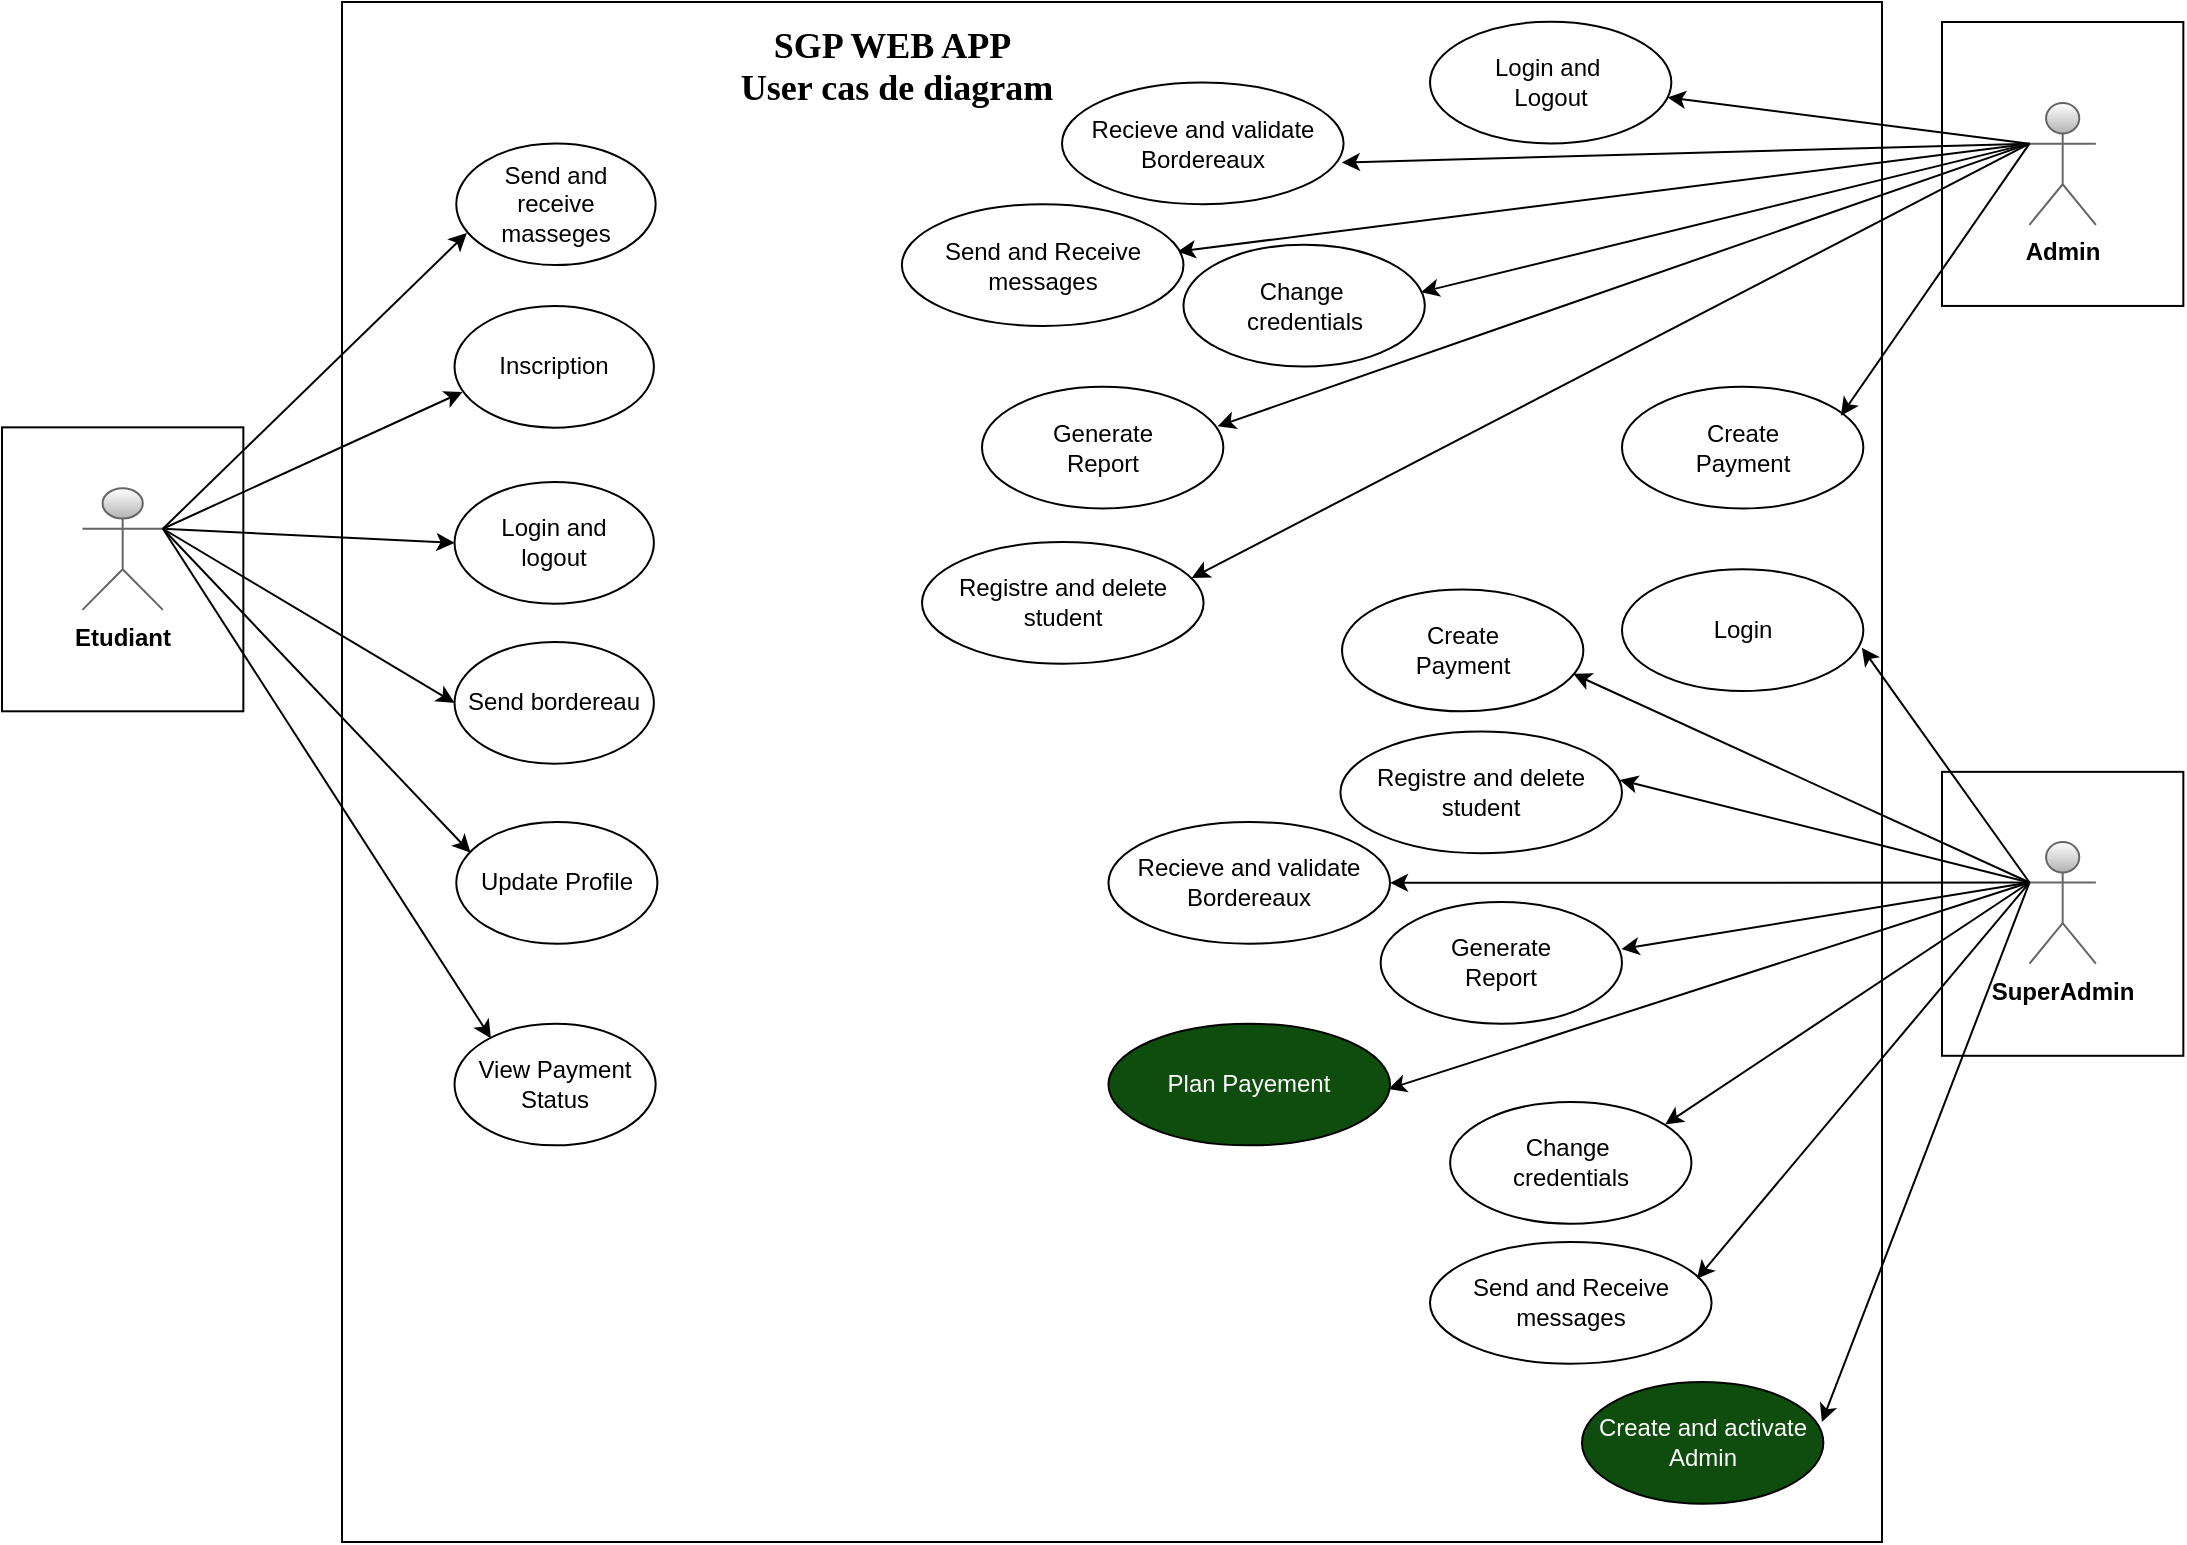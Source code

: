 <mxfile>
    <diagram id="oviRkHWN9tFq3jFpz3e7" name="Page-1">
        <mxGraphModel dx="1979" dy="1834" grid="1" gridSize="10" guides="1" tooltips="1" connect="1" arrows="1" fold="1" page="1" pageScale="1" pageWidth="850" pageHeight="1100" math="0" shadow="0">
            <root>
                <mxCell id="0"/>
                <mxCell id="1" parent="0"/>
                <mxCell id="86" value="" style="group" parent="1" vertex="1" connectable="0">
                    <mxGeometry x="-410" y="-80" width="965.67" height="750" as="geometry"/>
                </mxCell>
                <mxCell id="72" value="" style="group" parent="86" vertex="1" connectable="0">
                    <mxGeometry x="969.996" y="-10.002" width="120.674" height="141.972" as="geometry"/>
                </mxCell>
                <mxCell id="69" value="" style="whiteSpace=wrap;html=1;" parent="72" vertex="1">
                    <mxGeometry width="120.674" height="141.972" as="geometry"/>
                </mxCell>
                <mxCell id="70" value="&lt;b&gt;&lt;font color=&quot;#000000&quot; style=&quot;background-color: rgb(255 , 255 , 255)&quot;&gt;Admin&lt;/font&gt;&lt;/b&gt;" style="shape=umlActor;verticalLabelPosition=bottom;verticalAlign=top;html=1;outlineConnect=0;strokeColor=#666666;gradientColor=#b3b3b3;fillColor=#FFFFFF;" parent="72" vertex="1">
                    <mxGeometry x="43.724" y="40.563" width="33.229" height="60.845" as="geometry"/>
                </mxCell>
                <mxCell id="2" value="" style="whiteSpace=wrap;html=1;aspect=fixed;" parent="86" vertex="1">
                    <mxGeometry x="170" y="-20" width="770" height="770" as="geometry"/>
                </mxCell>
                <mxCell id="3" value="&lt;font face=&quot;Verdana&quot; style=&quot;font-size: 18px&quot;&gt;&lt;b&gt;SGP WEB APP&amp;nbsp;&lt;br&gt;&lt;/b&gt;&lt;span class=&quot;ILfuVd&quot;&gt;&lt;span class=&quot;hgKElc&quot;&gt;&lt;b&gt;User cas de diagram&lt;/b&gt;&lt;/span&gt;&lt;/span&gt;&lt;br&gt;&lt;/font&gt;&amp;nbsp;" style="text;html=1;strokeColor=none;fillColor=none;align=center;verticalAlign=middle;whiteSpace=wrap;rounded=0;" parent="86" vertex="1">
                    <mxGeometry x="302.942" y="10.141" width="289.115" height="20.282" as="geometry"/>
                </mxCell>
                <mxCell id="20" value="Create&lt;br&gt;Payment" style="ellipse;whiteSpace=wrap;html=1;" parent="86" vertex="1">
                    <mxGeometry x="809.994" y="172.386" width="120.674" height="60.845" as="geometry"/>
                </mxCell>
                <mxCell id="34" value="Login and&amp;nbsp;&lt;br&gt;Logout" style="ellipse;whiteSpace=wrap;html=1;" parent="86" vertex="1">
                    <mxGeometry x="713.998" y="-10.137" width="120.674" height="60.845" as="geometry"/>
                </mxCell>
                <mxCell id="55" value="" style="group" parent="86" vertex="1" connectable="0">
                    <mxGeometry y="192.676" width="120.674" height="141.972" as="geometry"/>
                </mxCell>
                <mxCell id="53" value="&lt;span style=&quot;color: rgba(0 , 0 , 0 , 0) ; font-family: monospace ; font-size: 0px&quot;&gt;%3CmxGraphModel%3E%3Croot%3E%3CmxCell%20id%3D%220%22%2F%3E%3CmxCell%20id%3D%221%22%20parent%3D%220%22%2F%3E%3CmxCell%20id%3D%222%22%20value%3D%22%22%20style%3D%22group%22%20vertex%3D%221%22%20connectable%3D%220%22%20parent%3D%221%22%3E%3CmxGeometry%20x%3D%22-80%22%20y%3D%22290%22%20width%3D%22120%22%20height%3D%22140%22%20as%3D%22geometry%22%2F%3E%3C%2FmxCell%3E%3CmxCell%20id%3D%223%22%20value%3D%22%22%20style%3D%22whiteSpace%3Dwrap%3Bhtml%3D1%3B%22%20vertex%3D%221%22%20parent%3D%222%22%3E%3CmxGeometry%20width%3D%22120%22%20height%3D%22140%22%20as%3D%22geometry%22%2F%3E%3C%2FmxCell%3E%3CmxCell%20id%3D%224%22%20value%3D%22%26lt%3Bb%26gt%3B%26lt%3Bfont%20color%3D%26quot%3B%23000000%26quot%3B%26gt%3BEtudiant%26lt%3B%2Ffont%26gt%3B%26lt%3B%2Fb%26gt%3B%22%20style%3D%22shape%3DumlActor%3BverticalLabelPosition%3Dbottom%3BverticalAlign%3Dtop%3Bhtml%3D1%3BoutlineConnect%3D0%3BstrokeColor%3D%23666666%3BgradientColor%3D%23b3b3b3%3BfillColor%3D%23FFFFFF%3B%22%20vertex%3D%221%22%20parent%3D%222%22%3E%3CmxGeometry%20x%3D%2240%22%20y%3D%2230%22%20width%3D%2233.043%22%20height%3D%2260%22%20as%3D%22geometry%22%2F%3E%3C%2FmxCell%3E%3C%2Froot%3E%3C%2FmxGraphModel%3E&lt;/span&gt;" style="whiteSpace=wrap;html=1;" parent="55" vertex="1">
                    <mxGeometry width="120.674" height="141.972" as="geometry"/>
                </mxCell>
                <mxCell id="4" value="&lt;b&gt;&lt;font color=&quot;#000000&quot; style=&quot;background-color: rgb(255 , 255 , 255)&quot;&gt;Etudiant&lt;/font&gt;&lt;/b&gt;" style="shape=umlActor;verticalLabelPosition=bottom;verticalAlign=top;html=1;outlineConnect=0;strokeColor=#666666;gradientColor=#b3b3b3;fillColor=#FFFFFF;" parent="55" vertex="1">
                    <mxGeometry x="40.225" y="30.423" width="40.225" height="60.845" as="geometry"/>
                </mxCell>
                <mxCell id="6" value="Inscription" style="ellipse;whiteSpace=wrap;html=1;" parent="86" vertex="1">
                    <mxGeometry x="226.264" y="131.97" width="99.687" height="60.845" as="geometry"/>
                </mxCell>
                <mxCell id="7" value="Login and&lt;br&gt;logout" style="ellipse;whiteSpace=wrap;html=1;" parent="86" vertex="1">
                    <mxGeometry x="226.264" y="219.997" width="99.687" height="60.845" as="geometry"/>
                </mxCell>
                <mxCell id="8" value="Send bordereau" style="ellipse;whiteSpace=wrap;html=1;" parent="86" vertex="1">
                    <mxGeometry x="226.264" y="300.004" width="99.687" height="60.845" as="geometry"/>
                </mxCell>
                <mxCell id="9" value="Update Profile" style="ellipse;whiteSpace=wrap;html=1;" parent="86" vertex="1">
                    <mxGeometry x="227.142" y="390.0" width="100.562" height="60.845" as="geometry"/>
                </mxCell>
                <mxCell id="76" style="edgeStyle=none;html=1;exitX=1;exitY=0.333;exitDx=0;exitDy=0;exitPerimeter=0;entryX=0.04;entryY=0.707;entryDx=0;entryDy=0;entryPerimeter=0;" parent="86" source="4" target="6" edge="1">
                    <mxGeometry relative="1" as="geometry">
                        <mxPoint x="237.326" y="129.803" as="targetPoint"/>
                    </mxGeometry>
                </mxCell>
                <mxCell id="79" style="edgeStyle=none;html=1;entryX=0;entryY=0.5;entryDx=0;entryDy=0;" parent="86" target="7" edge="1">
                    <mxGeometry relative="1" as="geometry">
                        <mxPoint x="80.449" y="243.38" as="sourcePoint"/>
                    </mxGeometry>
                </mxCell>
                <mxCell id="80" style="edgeStyle=none;html=1;entryX=0;entryY=0.5;entryDx=0;entryDy=0;" parent="86" target="8" edge="1">
                    <mxGeometry relative="1" as="geometry">
                        <mxPoint x="80.449" y="243.38" as="sourcePoint"/>
                    </mxGeometry>
                </mxCell>
                <mxCell id="82" style="edgeStyle=none;html=1;entryX=0.071;entryY=0.253;entryDx=0;entryDy=0;entryPerimeter=0;" parent="86" target="9" edge="1">
                    <mxGeometry relative="1" as="geometry">
                        <mxPoint x="80.449" y="243.38" as="sourcePoint"/>
                    </mxGeometry>
                </mxCell>
                <mxCell id="83" value="&lt;div&gt;&lt;span&gt;Registre and delete student&lt;/span&gt;&lt;/div&gt;" style="ellipse;whiteSpace=wrap;html=1;align=center;" parent="86" vertex="1">
                    <mxGeometry x="460.008" y="250.0" width="140.787" height="60.845" as="geometry"/>
                </mxCell>
                <mxCell id="87" style="edgeStyle=none;html=1;exitX=0;exitY=0.333;exitDx=0;exitDy=0;exitPerimeter=0;" parent="86" source="70" target="34" edge="1">
                    <mxGeometry relative="1" as="geometry"/>
                </mxCell>
                <mxCell id="89" value="&lt;font color=&quot;#ffffff&quot;&gt;Create and activate Admin&lt;/font&gt;" style="ellipse;whiteSpace=wrap;html=1;fillColor=#0F4D0F;" parent="86" vertex="1">
                    <mxGeometry x="790.004" y="670.003" width="120.674" height="60.845" as="geometry"/>
                </mxCell>
                <mxCell id="96" style="edgeStyle=none;html=1;entryX=0.958;entryY=0.295;entryDx=0;entryDy=0;exitX=0;exitY=0.333;exitDx=0;exitDy=0;exitPerimeter=0;entryPerimeter=0;" parent="86" source="70" target="83" edge="1">
                    <mxGeometry relative="1" as="geometry">
                        <mxPoint x="817.567" y="365.07" as="sourcePoint"/>
                    </mxGeometry>
                </mxCell>
                <mxCell id="98" value="View Payment&lt;br&gt;Status" style="ellipse;whiteSpace=wrap;html=1;" parent="86" vertex="1">
                    <mxGeometry x="226.264" y="490.836" width="100.562" height="60.845" as="geometry"/>
                </mxCell>
                <mxCell id="109" style="edgeStyle=none;html=1;entryX=0.181;entryY=0.12;entryDx=0;entryDy=0;entryPerimeter=0;exitX=1;exitY=0.333;exitDx=0;exitDy=0;exitPerimeter=0;" parent="86" source="4" target="98" edge="1">
                    <mxGeometry relative="1" as="geometry">
                        <mxPoint x="-351.966" y="243.38" as="sourcePoint"/>
                        <mxPoint x="-203.939" y="361.46" as="targetPoint"/>
                    </mxGeometry>
                </mxCell>
                <mxCell id="110" value="Send and&lt;br&gt;receive&lt;br&gt;masseges" style="ellipse;whiteSpace=wrap;html=1;" parent="86" vertex="1">
                    <mxGeometry x="227.138" y="50.704" width="99.687" height="60.845" as="geometry"/>
                </mxCell>
                <mxCell id="111" style="edgeStyle=none;html=1;exitX=1;exitY=0.333;exitDx=0;exitDy=0;exitPerimeter=0;entryX=0.053;entryY=0.737;entryDx=0;entryDy=0;entryPerimeter=0;" parent="86" source="4" target="110" edge="1">
                    <mxGeometry relative="1" as="geometry">
                        <mxPoint x="-228.103" y="139.558" as="targetPoint"/>
                        <mxPoint x="-377.107" y="223.099" as="sourcePoint"/>
                    </mxGeometry>
                </mxCell>
                <mxCell id="117" style="edgeStyle=none;html=1;entryX=0.979;entryY=0.389;entryDx=0;entryDy=0;exitX=0;exitY=0.333;exitDx=0;exitDy=0;exitPerimeter=0;entryPerimeter=0;" parent="86" source="70" target="119" edge="1">
                    <mxGeometry relative="1" as="geometry">
                        <mxPoint x="495.0" y="275.21" as="sourcePoint"/>
                        <mxPoint x="270.844" y="224.513" as="targetPoint"/>
                    </mxGeometry>
                </mxCell>
                <mxCell id="118" style="edgeStyle=none;html=1;entryX=0.907;entryY=0.238;entryDx=0;entryDy=0;exitX=0;exitY=0.333;exitDx=0;exitDy=0;exitPerimeter=0;entryPerimeter=0;" parent="86" source="70" target="20" edge="1">
                    <mxGeometry relative="1" as="geometry">
                        <mxPoint x="398.05" y="52.113" as="sourcePoint"/>
                        <mxPoint x="237.055" y="197.863" as="targetPoint"/>
                    </mxGeometry>
                </mxCell>
                <mxCell id="119" value="Send and Receive&lt;br&gt;messages" style="ellipse;whiteSpace=wrap;html=1;align=center;" parent="86" vertex="1">
                    <mxGeometry x="449.948" y="81.13" width="140.787" height="60.845" as="geometry"/>
                </mxCell>
                <mxCell id="120" value="Recieve and validate&lt;br&gt;Bordereaux" style="ellipse;whiteSpace=wrap;html=1;align=center;" parent="86" vertex="1">
                    <mxGeometry x="529.998" y="20.28" width="140.787" height="60.845" as="geometry"/>
                </mxCell>
                <mxCell id="121" style="edgeStyle=none;html=1;entryX=0.994;entryY=0.657;entryDx=0;entryDy=0;exitX=0;exitY=0.333;exitDx=0;exitDy=0;exitPerimeter=0;entryPerimeter=0;" parent="86" source="70" target="120" edge="1">
                    <mxGeometry relative="1" as="geometry">
                        <mxPoint x="451.28" y="41.973" as="sourcePoint"/>
                        <mxPoint x="266.995" y="178.283" as="targetPoint"/>
                    </mxGeometry>
                </mxCell>
                <mxCell id="123" value="Generate&lt;br&gt;Report" style="ellipse;whiteSpace=wrap;html=1;" parent="86" vertex="1">
                    <mxGeometry x="489.994" y="172.386" width="120.674" height="60.845" as="geometry"/>
                </mxCell>
                <mxCell id="124" value="Change&amp;nbsp;&lt;br&gt;credentials" style="ellipse;whiteSpace=wrap;html=1;" parent="86" vertex="1">
                    <mxGeometry x="590.734" y="101.406" width="120.674" height="60.845" as="geometry"/>
                </mxCell>
                <mxCell id="125" style="edgeStyle=none;html=1;entryX=0.976;entryY=0.325;entryDx=0;entryDy=0;exitX=0;exitY=0.333;exitDx=0;exitDy=0;exitPerimeter=0;entryPerimeter=0;" parent="86" source="70" target="123" edge="1">
                    <mxGeometry relative="1" as="geometry">
                        <mxPoint x="451.28" y="41.973" as="sourcePoint"/>
                        <mxPoint x="167.778" y="4.799" as="targetPoint"/>
                    </mxGeometry>
                </mxCell>
                <mxCell id="127" style="edgeStyle=none;html=1;entryX=0.985;entryY=0.389;entryDx=0;entryDy=0;exitX=0;exitY=0.333;exitDx=0;exitDy=0;exitPerimeter=0;entryPerimeter=0;" parent="86" source="70" target="124" edge="1">
                    <mxGeometry relative="1" as="geometry">
                        <mxPoint x="451.28" y="41.973" as="sourcePoint"/>
                        <mxPoint x="157.782" y="101.988" as="targetPoint"/>
                    </mxGeometry>
                </mxCell>
                <mxCell id="128" value="Login&lt;br&gt;" style="ellipse;whiteSpace=wrap;html=1;" parent="86" vertex="1">
                    <mxGeometry x="809.998" y="263.663" width="120.674" height="60.845" as="geometry"/>
                </mxCell>
                <mxCell id="129" value="Create&lt;br&gt;Payment" style="ellipse;whiteSpace=wrap;html=1;" parent="86" vertex="1">
                    <mxGeometry x="670.004" y="273.806" width="120.674" height="60.845" as="geometry"/>
                </mxCell>
                <mxCell id="130" value="&lt;div&gt;&lt;span&gt;Registre and delete student&lt;/span&gt;&lt;/div&gt;" style="ellipse;whiteSpace=wrap;html=1;align=center;" parent="86" vertex="1">
                    <mxGeometry x="669.208" y="344.79" width="140.787" height="60.845" as="geometry"/>
                </mxCell>
                <mxCell id="131" value="Generate&lt;br&gt;Report" style="ellipse;whiteSpace=wrap;html=1;" parent="86" vertex="1">
                    <mxGeometry x="689.324" y="429.996" width="120.674" height="60.845" as="geometry"/>
                </mxCell>
                <mxCell id="132" value="Send and Receive&lt;br&gt;messages" style="ellipse;whiteSpace=wrap;html=1;align=center;" parent="86" vertex="1">
                    <mxGeometry x="713.998" y="600.0" width="140.787" height="60.845" as="geometry"/>
                </mxCell>
                <mxCell id="133" value="Recieve and validate&lt;br&gt;Bordereaux" style="ellipse;whiteSpace=wrap;html=1;align=center;" parent="86" vertex="1">
                    <mxGeometry x="553.228" y="390.0" width="140.787" height="60.845" as="geometry"/>
                </mxCell>
                <mxCell id="140" value="Change&amp;nbsp;&lt;br&gt;credentials" style="ellipse;whiteSpace=wrap;html=1;" parent="86" vertex="1">
                    <mxGeometry x="724.054" y="529.996" width="120.674" height="60.845" as="geometry"/>
                </mxCell>
                <mxCell id="141" value="&lt;font color=&quot;#ffffff&quot;&gt;Plan Payement&lt;/font&gt;" style="ellipse;whiteSpace=wrap;html=1;align=center;fillColor=#0F4D0F;" parent="86" vertex="1">
                    <mxGeometry x="553.228" y="490.84" width="140.787" height="60.845" as="geometry"/>
                </mxCell>
                <mxCell id="62" value="" style="whiteSpace=wrap;html=1;container=1;" parent="1" vertex="1">
                    <mxGeometry x="559.996" y="284.925" width="120.674" height="141.972" as="geometry">
                        <mxRectangle x="559.996" y="284.925" width="50" height="40" as="alternateBounds"/>
                    </mxGeometry>
                </mxCell>
                <mxCell id="63" value="&lt;b&gt;&lt;font color=&quot;#000000&quot; style=&quot;background-color: rgb(255 , 255 , 255)&quot;&gt;SuperAdmin&lt;/font&gt;&lt;/b&gt;" style="shape=umlActor;verticalLabelPosition=bottom;verticalAlign=top;html=1;outlineConnect=0;strokeColor=#666666;gradientColor=#b3b3b3;fillColor=#FFFFFF;" parent="62" vertex="1">
                    <mxGeometry x="43.724" y="35.073" width="33.229" height="60.845" as="geometry"/>
                </mxCell>
                <mxCell id="94" style="edgeStyle=none;html=1;entryX=0.994;entryY=0.644;entryDx=0;entryDy=0;entryPerimeter=0;exitX=0;exitY=0.333;exitDx=0;exitDy=0;exitPerimeter=0;" parent="1" source="63" target="128" edge="1">
                    <mxGeometry relative="1" as="geometry"/>
                </mxCell>
                <mxCell id="115" style="edgeStyle=none;html=1;entryX=0.994;entryY=0.329;entryDx=0;entryDy=0;entryPerimeter=0;exitX=0;exitY=0.333;exitDx=0;exitDy=0;exitPerimeter=0;" parent="1" source="63" target="89" edge="1">
                    <mxGeometry relative="1" as="geometry">
                        <mxPoint x="85.0" y="205.21" as="sourcePoint"/>
                        <mxPoint x="-189.322" y="294.592" as="targetPoint"/>
                    </mxGeometry>
                </mxCell>
                <mxCell id="136" style="edgeStyle=none;html=1;entryX=0.959;entryY=0.693;entryDx=0;entryDy=0;entryPerimeter=0;exitX=0;exitY=0.333;exitDx=0;exitDy=0;exitPerimeter=0;" parent="1" source="63" target="129" edge="1">
                    <mxGeometry relative="1" as="geometry">
                        <mxPoint x="613.72" y="350.28" as="sourcePoint"/>
                        <mxPoint x="529.948" y="232.848" as="targetPoint"/>
                    </mxGeometry>
                </mxCell>
                <mxCell id="137" style="edgeStyle=none;html=1;entryX=0.992;entryY=0.397;entryDx=0;entryDy=0;entryPerimeter=0;exitX=0;exitY=0.333;exitDx=0;exitDy=0;exitPerimeter=0;" parent="1" source="63" target="130" edge="1">
                    <mxGeometry relative="1" as="geometry">
                        <mxPoint x="600" y="350" as="sourcePoint"/>
                        <mxPoint x="405.05" y="273.012" as="targetPoint"/>
                    </mxGeometry>
                </mxCell>
                <mxCell id="138" style="edgeStyle=none;html=1;entryX=1;entryY=0.5;entryDx=0;entryDy=0;exitX=0;exitY=0.333;exitDx=0;exitDy=0;exitPerimeter=0;" parent="1" source="63" target="133" edge="1">
                    <mxGeometry relative="1" as="geometry">
                        <mxPoint x="600" y="340" as="sourcePoint"/>
                        <mxPoint x="419.658" y="329.366" as="targetPoint"/>
                    </mxGeometry>
                </mxCell>
                <mxCell id="139" style="edgeStyle=none;html=1;entryX=0.997;entryY=0.387;entryDx=0;entryDy=0;exitX=0;exitY=0.333;exitDx=0;exitDy=0;exitPerimeter=0;entryPerimeter=0;" parent="1" source="63" target="131" edge="1">
                    <mxGeometry relative="1" as="geometry">
                        <mxPoint x="613.72" y="350.28" as="sourcePoint"/>
                        <mxPoint x="294.014" y="350.423" as="targetPoint"/>
                    </mxGeometry>
                </mxCell>
                <mxCell id="142" style="edgeStyle=none;html=1;entryX=0.994;entryY=0.537;entryDx=0;entryDy=0;exitX=0;exitY=0.333;exitDx=0;exitDy=0;exitPerimeter=0;entryPerimeter=0;" parent="1" source="63" target="141" edge="1">
                    <mxGeometry relative="1" as="geometry">
                        <mxPoint x="613.72" y="350.28" as="sourcePoint"/>
                        <mxPoint x="431.716" y="383.543" as="targetPoint"/>
                    </mxGeometry>
                </mxCell>
                <mxCell id="144" style="edgeStyle=none;html=1;entryX=0.891;entryY=0.184;entryDx=0;entryDy=0;exitX=0;exitY=0.333;exitDx=0;exitDy=0;exitPerimeter=0;entryPerimeter=0;" parent="1" source="63" target="140" edge="1">
                    <mxGeometry relative="1" as="geometry">
                        <mxPoint x="613.72" y="350.28" as="sourcePoint"/>
                        <mxPoint x="293.169" y="453.514" as="targetPoint"/>
                    </mxGeometry>
                </mxCell>
                <mxCell id="145" style="edgeStyle=none;html=1;entryX=0.948;entryY=0.303;entryDx=0;entryDy=0;exitX=0;exitY=0.333;exitDx=0;exitDy=0;exitPerimeter=0;entryPerimeter=0;" parent="1" source="63" target="132" edge="1">
                    <mxGeometry relative="1" as="geometry">
                        <mxPoint x="613.72" y="350.28" as="sourcePoint"/>
                        <mxPoint x="431.574" y="471.192" as="targetPoint"/>
                    </mxGeometry>
                </mxCell>
            </root>
        </mxGraphModel>
    </diagram>
</mxfile>